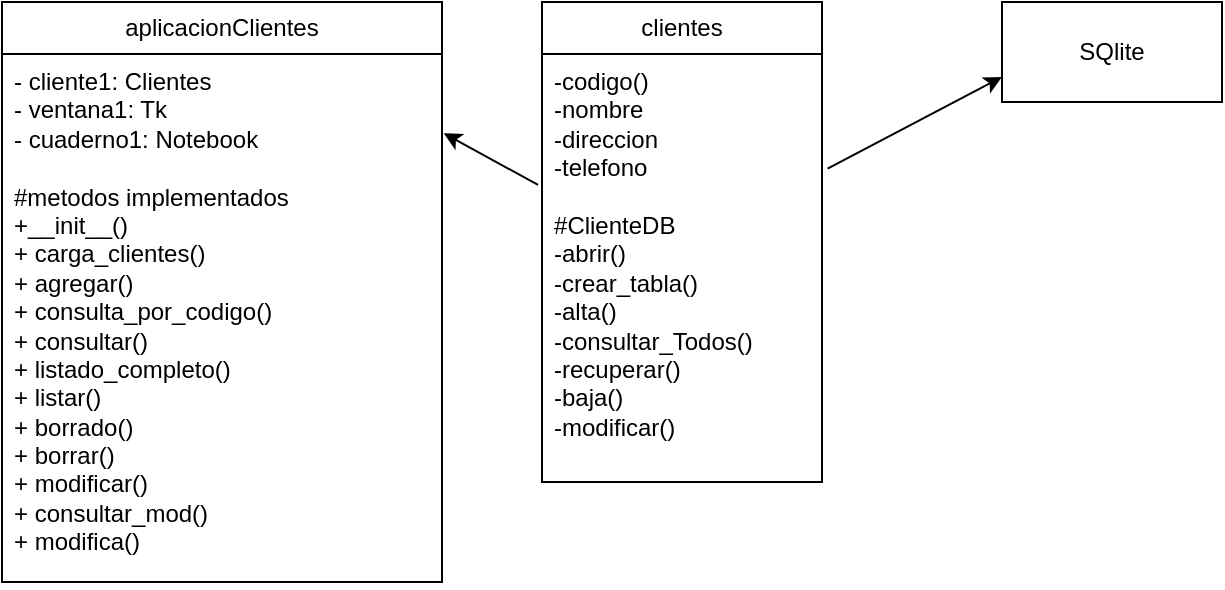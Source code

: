 <mxfile>
    <diagram id="x74B_LSMciT_vSz3jdn7" name="Page-1">
        <mxGraphModel dx="734" dy="659" grid="1" gridSize="10" guides="1" tooltips="1" connect="1" arrows="1" fold="1" page="1" pageScale="1" pageWidth="850" pageHeight="1100" math="0" shadow="0">
            <root>
                <mxCell id="0"/>
                <mxCell id="1" parent="0"/>
                <mxCell id="2" value="clientes" style="swimlane;fontStyle=0;childLayout=stackLayout;horizontal=1;startSize=26;fillColor=none;horizontalStack=0;resizeParent=1;resizeParentMax=0;resizeLast=0;collapsible=1;marginBottom=0;whiteSpace=wrap;html=1;" vertex="1" parent="1">
                    <mxGeometry x="320" y="260" width="140" height="240" as="geometry"/>
                </mxCell>
                <mxCell id="5" value="&lt;div&gt;&lt;span style=&quot;background-color: transparent;&quot;&gt;-codigo()&lt;/span&gt;&lt;/div&gt;&lt;div&gt;&lt;font color=&quot;#000000&quot;&gt;-nombre&lt;/font&gt;&lt;/div&gt;&lt;div&gt;&lt;font color=&quot;#000000&quot;&gt;-direccion&lt;/font&gt;&lt;/div&gt;&lt;div&gt;&lt;font color=&quot;#000000&quot;&gt;-telefono&lt;/font&gt;&lt;/div&gt;&lt;div&gt;&lt;font color=&quot;#000000&quot;&gt;&lt;br&gt;&lt;/font&gt;&lt;/div&gt;&lt;div&gt;&lt;span style=&quot;color: rgb(0, 0, 0);&quot;&gt;#&lt;/span&gt;&lt;span style=&quot;white-space-collapse: preserve; background-color: transparent;&quot;&gt;ClienteDB&lt;/span&gt;&lt;/div&gt;&lt;span style=&quot;color: rgb(0, 0, 0);&quot;&gt;-abrir()&lt;/span&gt;&lt;div&gt;&lt;span style=&quot;color: rgb(0, 0, 0);&quot;&gt;-crear_tabla()&lt;/span&gt;&lt;div&gt;&lt;span style=&quot;color: rgb(0, 0, 0);&quot;&gt;-alta()&lt;/span&gt;&lt;div&gt;&lt;span style=&quot;color: rgb(0, 0, 0);&quot;&gt;-consultar_Todos()&lt;/span&gt;&lt;/div&gt;&lt;div&gt;&lt;span style=&quot;color: rgb(0, 0, 0);&quot;&gt;-recuperar()&lt;/span&gt;&lt;/div&gt;&lt;div&gt;&lt;span style=&quot;color: rgb(0, 0, 0);&quot;&gt;-baja()&lt;/span&gt;&lt;/div&gt;&lt;div&gt;&lt;span style=&quot;color: rgb(0, 0, 0);&quot;&gt;-modificar()&lt;/span&gt;&lt;/div&gt;&lt;div&gt;&lt;span style=&quot;color: rgb(0, 0, 0);&quot;&gt;&lt;br&gt;&lt;/span&gt;&lt;/div&gt;&lt;/div&gt;&lt;/div&gt;" style="text;strokeColor=none;fillColor=none;align=left;verticalAlign=top;spacingLeft=4;spacingRight=4;overflow=hidden;rotatable=0;points=[[0,0.5],[1,0.5]];portConstraint=eastwest;whiteSpace=wrap;html=1;" vertex="1" parent="2">
                    <mxGeometry y="26" width="140" height="214" as="geometry"/>
                </mxCell>
                <mxCell id="7" value="aplicacionClientes" style="swimlane;fontStyle=0;childLayout=stackLayout;horizontal=1;startSize=26;fillColor=none;horizontalStack=0;resizeParent=1;resizeParentMax=0;resizeLast=0;collapsible=1;marginBottom=0;whiteSpace=wrap;html=1;" vertex="1" parent="1">
                    <mxGeometry x="50" y="260" width="220" height="290" as="geometry"/>
                </mxCell>
                <mxCell id="10" value="&lt;div&gt;&lt;font color=&quot;#000000&quot;&gt;- cliente1: Clientes&amp;nbsp; &amp;nbsp; &amp;nbsp; &amp;nbsp; &amp;nbsp; &amp;nbsp; &amp;nbsp; &amp;nbsp;&amp;nbsp;&lt;/font&gt;&lt;/div&gt;&lt;div&gt;&lt;font color=&quot;#000000&quot;&gt;- ventana1: Tk&amp;nbsp; &amp;nbsp; &amp;nbsp; &amp;nbsp; &amp;nbsp; &amp;nbsp; &amp;nbsp; &amp;nbsp; &amp;nbsp; &amp;nbsp; &amp;nbsp;&amp;nbsp;&lt;/font&gt;&lt;/div&gt;&lt;div&gt;&lt;font color=&quot;#000000&quot;&gt;- cuaderno1: Notebook&amp;nbsp;&lt;/font&gt;&lt;/div&gt;&lt;div&gt;&lt;font color=&quot;#000000&quot;&gt;&lt;br&gt;&lt;/font&gt;&lt;/div&gt;&lt;div&gt;&lt;span style=&quot;background-color: transparent;&quot;&gt;#metodos implementados&lt;/span&gt;&lt;/div&gt;&lt;div&gt;&lt;span style=&quot;background-color: transparent;&quot;&gt;+__init__()&amp;nbsp; &amp;nbsp; &amp;nbsp; &amp;nbsp; &amp;nbsp; &amp;nbsp; &amp;nbsp; &amp;nbsp; &amp;nbsp; &amp;nbsp; &amp;nbsp; &amp;nbsp;&amp;nbsp;&lt;/span&gt;&lt;/div&gt;&lt;div&gt;&lt;font&gt;&lt;div style=&quot;&quot;&gt;+ carga_clientes()&amp;nbsp; &amp;nbsp; &amp;nbsp; &amp;nbsp; &amp;nbsp; &amp;nbsp; &amp;nbsp; &amp;nbsp; &amp;nbsp;&lt;/div&gt;&lt;div style=&quot;&quot;&gt;+ agregar()&amp;nbsp; &amp;nbsp; &amp;nbsp; &amp;nbsp; &amp;nbsp; &amp;nbsp; &amp;nbsp; &amp;nbsp; &amp;nbsp; &amp;nbsp; &amp;nbsp; &amp;nbsp;&amp;nbsp;&lt;/div&gt;&lt;div style=&quot;&quot;&gt;+ consulta_por_codigo()&amp;nbsp; &amp;nbsp; &amp;nbsp; &amp;nbsp; &amp;nbsp; &amp;nbsp;&lt;/div&gt;&lt;div style=&quot;&quot;&gt;&lt;span style=&quot;background-color: transparent;&quot;&gt;+ consultar()&amp;nbsp; &amp;nbsp; &amp;nbsp; &amp;nbsp; &amp;nbsp; &amp;nbsp; &amp;nbsp; &amp;nbsp; &amp;nbsp; &amp;nbsp; &amp;nbsp;&amp;nbsp;&lt;/span&gt;&lt;/div&gt;&lt;div style=&quot;&quot;&gt;+ listado_completo()&amp;nbsp; &amp;nbsp; &amp;nbsp; &amp;nbsp; &amp;nbsp; &amp;nbsp; &amp;nbsp;&amp;nbsp;&lt;/div&gt;&lt;div style=&quot;&quot;&gt;+ listar()&amp;nbsp; &amp;nbsp; &amp;nbsp; &amp;nbsp; &amp;nbsp; &amp;nbsp; &amp;nbsp; &amp;nbsp; &amp;nbsp; &amp;nbsp; &amp;nbsp; &amp;nbsp;&amp;nbsp;&lt;/div&gt;&lt;div style=&quot;&quot;&gt;+ borrado()&amp;nbsp; &amp;nbsp; &amp;nbsp; &amp;nbsp; &amp;nbsp; &amp;nbsp; &amp;nbsp; &amp;nbsp; &amp;nbsp; &amp;nbsp; &amp;nbsp; &amp;nbsp;&amp;nbsp;&lt;/div&gt;&lt;div style=&quot;&quot;&gt;+ borrar()&amp;nbsp; &amp;nbsp; &amp;nbsp; &amp;nbsp; &amp;nbsp; &amp;nbsp; &amp;nbsp; &amp;nbsp; &amp;nbsp; &amp;nbsp; &amp;nbsp; &amp;nbsp; &amp;nbsp;&lt;/div&gt;&lt;div style=&quot;&quot;&gt;+ modificar()&amp;nbsp; &amp;nbsp; &amp;nbsp; &amp;nbsp; &amp;nbsp; &amp;nbsp; &amp;nbsp; &amp;nbsp; &amp;nbsp; &amp;nbsp; &amp;nbsp;&amp;nbsp;&lt;/div&gt;&lt;div style=&quot;&quot;&gt;+ consultar_mod()&amp;nbsp; &amp;nbsp; &amp;nbsp; &amp;nbsp; &amp;nbsp; &amp;nbsp; &amp;nbsp; &amp;nbsp; &amp;nbsp;&amp;nbsp;&lt;/div&gt;&lt;div style=&quot;&quot;&gt;+ modifica()&amp;nbsp;&lt;/div&gt;&lt;/font&gt;&lt;/div&gt;" style="text;strokeColor=none;fillColor=none;align=left;verticalAlign=top;spacingLeft=4;spacingRight=4;overflow=hidden;rotatable=0;points=[[0,0.5],[1,0.5]];portConstraint=eastwest;whiteSpace=wrap;html=1;" vertex="1" parent="7">
                    <mxGeometry y="26" width="220" height="264" as="geometry"/>
                </mxCell>
                <mxCell id="11" value="SQlite" style="html=1;whiteSpace=wrap;" vertex="1" parent="1">
                    <mxGeometry x="550" y="260" width="110" height="50" as="geometry"/>
                </mxCell>
                <mxCell id="12" style="edgeStyle=none;html=1;entryX=1.004;entryY=0.15;entryDx=0;entryDy=0;entryPerimeter=0;exitX=-0.014;exitY=0.306;exitDx=0;exitDy=0;exitPerimeter=0;" edge="1" parent="1" source="5" target="10">
                    <mxGeometry relative="1" as="geometry">
                        <mxPoint x="390" y="153" as="sourcePoint"/>
                        <mxPoint x="349" y="154" as="targetPoint"/>
                    </mxGeometry>
                </mxCell>
                <mxCell id="14" style="edgeStyle=none;html=1;entryX=0;entryY=0.75;entryDx=0;entryDy=0;exitX=1.02;exitY=0.268;exitDx=0;exitDy=0;exitPerimeter=0;" edge="1" parent="1" source="5" target="11">
                    <mxGeometry relative="1" as="geometry">
                        <mxPoint x="560" y="295" as="sourcePoint"/>
                        <mxPoint x="467" y="304" as="targetPoint"/>
                    </mxGeometry>
                </mxCell>
            </root>
        </mxGraphModel>
    </diagram>
</mxfile>
